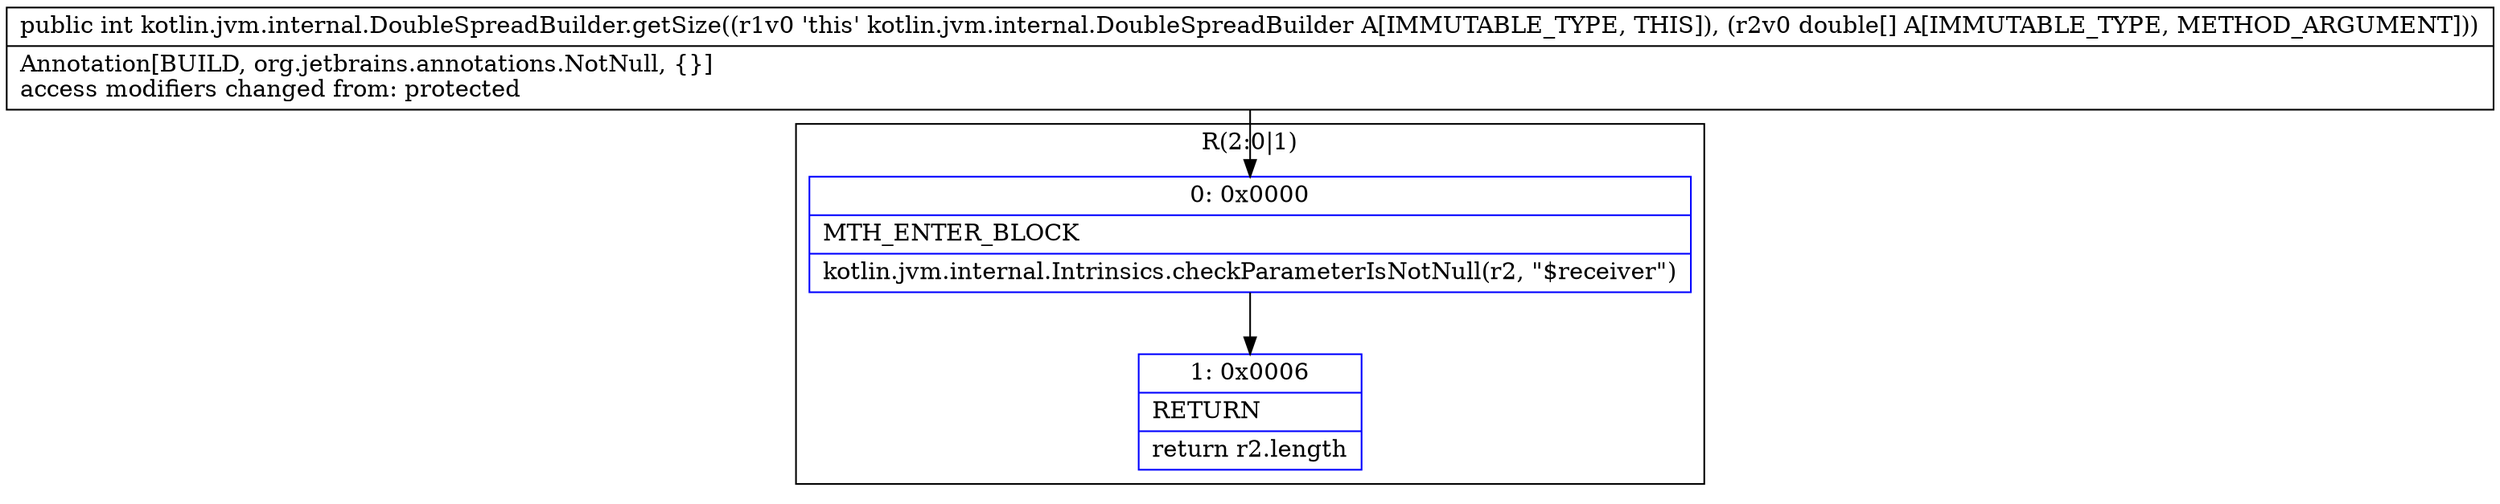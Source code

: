 digraph "CFG forkotlin.jvm.internal.DoubleSpreadBuilder.getSize([D)I" {
subgraph cluster_Region_504065979 {
label = "R(2:0|1)";
node [shape=record,color=blue];
Node_0 [shape=record,label="{0\:\ 0x0000|MTH_ENTER_BLOCK\l|kotlin.jvm.internal.Intrinsics.checkParameterIsNotNull(r2, \"$receiver\")\l}"];
Node_1 [shape=record,label="{1\:\ 0x0006|RETURN\l|return r2.length\l}"];
}
MethodNode[shape=record,label="{public int kotlin.jvm.internal.DoubleSpreadBuilder.getSize((r1v0 'this' kotlin.jvm.internal.DoubleSpreadBuilder A[IMMUTABLE_TYPE, THIS]), (r2v0 double[] A[IMMUTABLE_TYPE, METHOD_ARGUMENT]))  | Annotation[BUILD, org.jetbrains.annotations.NotNull, \{\}]\laccess modifiers changed from: protected\l}"];
MethodNode -> Node_0;
Node_0 -> Node_1;
}

